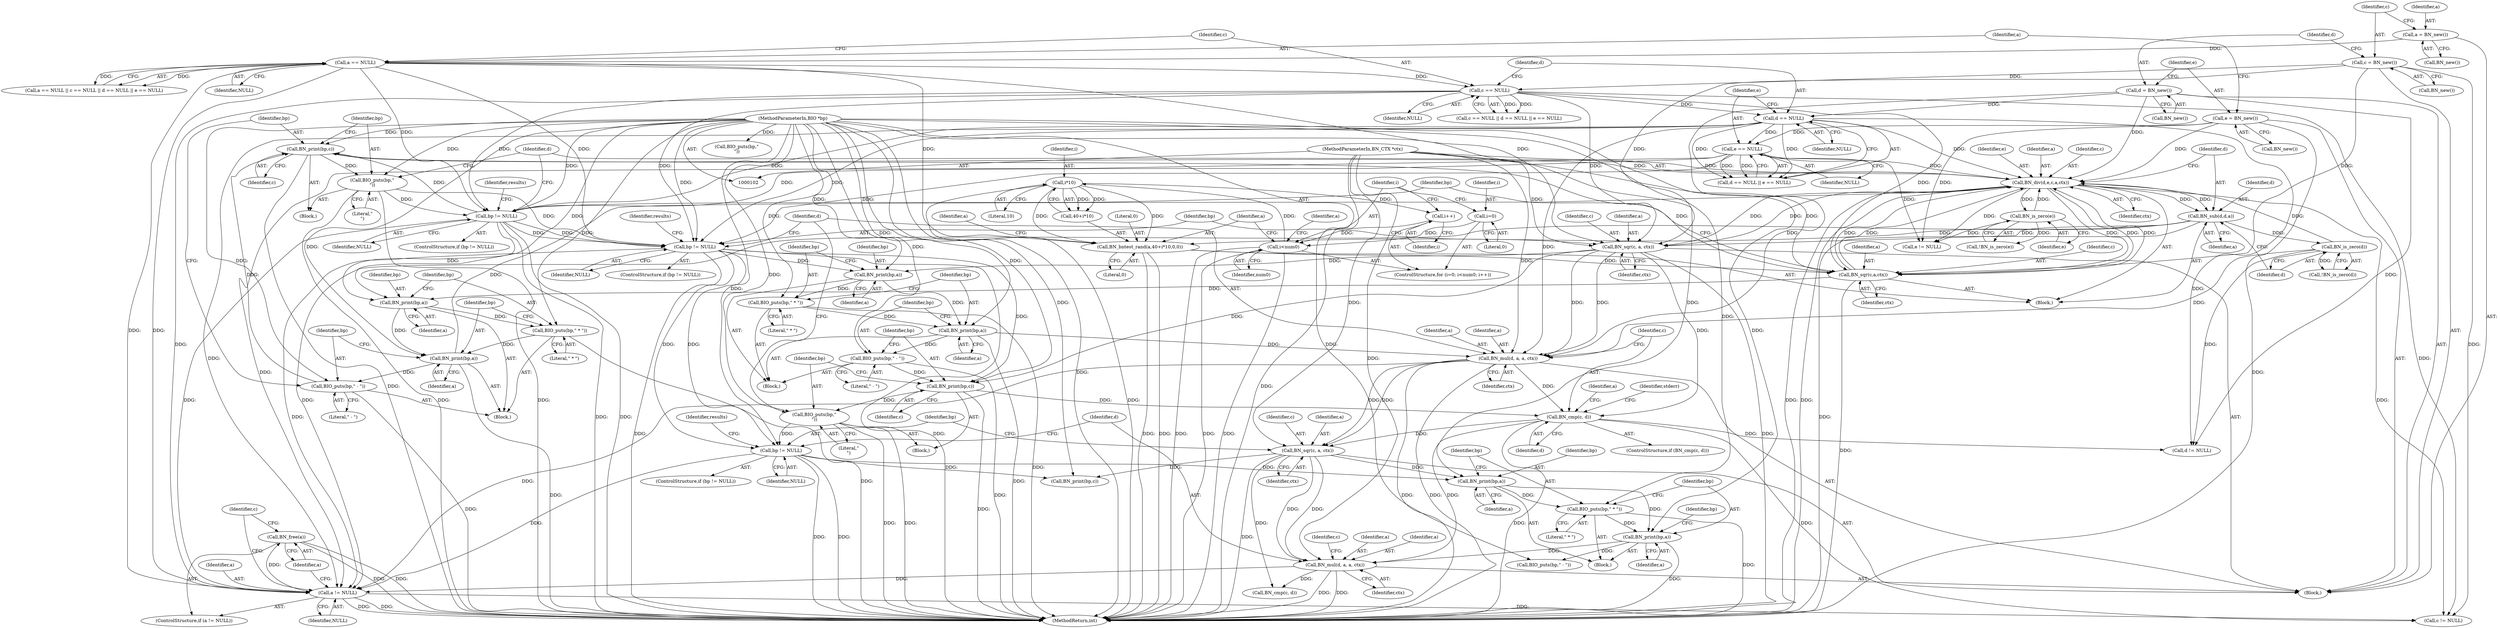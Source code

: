 digraph "0_openssl_a7a44ba55cb4f884c6bc9ceac90072dea38e66d0_3@API" {
"1000329" [label="(Call,BN_free(a))"];
"1000326" [label="(Call,a != NULL)"];
"1000307" [label="(Call,BN_mul(d, a, a, ctx))"];
"1000264" [label="(Call,BN_cmp(c, d))"];
"1000227" [label="(Call,BN_sqr(c, a, ctx))"];
"1000133" [label="(Call,c == NULL)"];
"1000118" [label="(Call,c = BN_new())"];
"1000129" [label="(Call,a == NULL)"];
"1000115" [label="(Call,a = BN_new())"];
"1000200" [label="(Call,BN_div(d,e,c,a,ctx))"];
"1000213" [label="(Call,BN_is_zero(d))"];
"1000206" [label="(Call,BN_sub(d,d,a))"];
"1000121" [label="(Call,d = BN_new())"];
"1000137" [label="(Call,d == NULL)"];
"1000124" [label="(Call,e = BN_new())"];
"1000216" [label="(Call,BN_is_zero(e))"];
"1000140" [label="(Call,e == NULL)"];
"1000169" [label="(Call,BN_sqr(c,a,ctx))"];
"1000155" [label="(Call,BN_bntest_rand(a,40+i*10,0,0))"];
"1000159" [label="(Call,i*10)"];
"1000149" [label="(Call,i<num0)"];
"1000152" [label="(Call,i++)"];
"1000146" [label="(Call,i=0)"];
"1000104" [label="(MethodParameterIn,BN_CTX *ctx)"];
"1000194" [label="(Call,BN_print(bp,c))"];
"1000191" [label="(Call,BIO_puts(bp,\" - \"))"];
"1000188" [label="(Call,BN_print(bp,a))"];
"1000185" [label="(Call,BIO_puts(bp,\" * \"))"];
"1000182" [label="(Call,BN_print(bp,a))"];
"1000174" [label="(Call,bp != NULL)"];
"1000197" [label="(Call,BIO_puts(bp,\"\n\"))"];
"1000103" [label="(MethodParameterIn,BIO *bp)"];
"1000252" [label="(Call,BN_print(bp,c))"];
"1000232" [label="(Call,bp != NULL)"];
"1000249" [label="(Call,BIO_puts(bp,\" - \"))"];
"1000246" [label="(Call,BN_print(bp,a))"];
"1000243" [label="(Call,BIO_puts(bp,\" * \"))"];
"1000240" [label="(Call,BN_print(bp,a))"];
"1000258" [label="(Call,BN_mul(d, a, a, ctx))"];
"1000276" [label="(Call,BN_sqr(c, a, ctx))"];
"1000295" [label="(Call,BN_print(bp,a))"];
"1000292" [label="(Call,BIO_puts(bp,\" * \"))"];
"1000289" [label="(Call,BN_print(bp,a))"];
"1000281" [label="(Call,bp != NULL)"];
"1000255" [label="(Call,BIO_puts(bp,\"\n\"))"];
"1000123" [label="(Call,BN_new())"];
"1000183" [label="(Identifier,bp)"];
"1000173" [label="(ControlStructure,if (bp != NULL))"];
"1000169" [label="(Call,BN_sqr(c,a,ctx))"];
"1000213" [label="(Call,BN_is_zero(d))"];
"1000137" [label="(Call,d == NULL)"];
"1000159" [label="(Call,i*10)"];
"1000141" [label="(Identifier,e)"];
"1000307" [label="(Call,BN_mul(d, a, a, ctx))"];
"1000296" [label="(Identifier,bp)"];
"1000191" [label="(Call,BIO_puts(bp,\" - \"))"];
"1000150" [label="(Identifier,i)"];
"1000156" [label="(Identifier,a)"];
"1000140" [label="(Call,e == NULL)"];
"1000311" [label="(Identifier,ctx)"];
"1000130" [label="(Identifier,a)"];
"1000162" [label="(Literal,0)"];
"1000206" [label="(Call,BN_sub(d,d,a))"];
"1000187" [label="(Literal,\" * \")"];
"1000244" [label="(Identifier,bp)"];
"1000196" [label="(Identifier,c)"];
"1000230" [label="(Identifier,ctx)"];
"1000330" [label="(Identifier,a)"];
"1000351" [label="(MethodReturn,int)"];
"1000212" [label="(Call,!BN_is_zero(d))"];
"1000185" [label="(Call,BIO_puts(bp,\" * \"))"];
"1000304" [label="(Call,BIO_puts(bp,\"\n\"))"];
"1000157" [label="(Call,40+i*10)"];
"1000139" [label="(Identifier,NULL)"];
"1000147" [label="(Identifier,i)"];
"1000287" [label="(Identifier,results)"];
"1000263" [label="(ControlStructure,if (BN_cmp(c, d)))"];
"1000129" [label="(Call,a == NULL)"];
"1000207" [label="(Identifier,d)"];
"1000193" [label="(Literal,\" - \")"];
"1000274" [label="(Identifier,a)"];
"1000281" [label="(Call,bp != NULL)"];
"1000199" [label="(Literal,\"\n\")"];
"1000288" [label="(Block,)"];
"1000280" [label="(ControlStructure,if (bp != NULL))"];
"1000131" [label="(Identifier,NULL)"];
"1000242" [label="(Identifier,a)"];
"1000117" [label="(Call,BN_new())"];
"1000276" [label="(Call,BN_sqr(c, a, ctx))"];
"1000298" [label="(Call,BIO_puts(bp,\" - \"))"];
"1000120" [label="(Call,BN_new())"];
"1000175" [label="(Identifier,bp)"];
"1000325" [label="(ControlStructure,if (a != NULL))"];
"1000194" [label="(Call,BN_print(bp,c))"];
"1000171" [label="(Identifier,a)"];
"1000163" [label="(Literal,0)"];
"1000190" [label="(Identifier,a)"];
"1000231" [label="(ControlStructure,if (bp != NULL))"];
"1000181" [label="(Block,)"];
"1000134" [label="(Identifier,c)"];
"1000217" [label="(Identifier,e)"];
"1000128" [label="(Call,a == NULL || c == NULL || d == NULL || e == NULL)"];
"1000247" [label="(Identifier,bp)"];
"1000259" [label="(Identifier,d)"];
"1000126" [label="(Call,BN_new())"];
"1000234" [label="(Identifier,NULL)"];
"1000250" [label="(Identifier,bp)"];
"1000299" [label="(Identifier,bp)"];
"1000265" [label="(Identifier,c)"];
"1000192" [label="(Identifier,bp)"];
"1000202" [label="(Identifier,e)"];
"1000229" [label="(Identifier,a)"];
"1000225" [label="(Identifier,a)"];
"1000186" [label="(Identifier,bp)"];
"1000292" [label="(Call,BIO_puts(bp,\" * \"))"];
"1000119" [label="(Identifier,c)"];
"1000215" [label="(Call,!BN_is_zero(e))"];
"1000248" [label="(Identifier,a)"];
"1000314" [label="(Identifier,c)"];
"1000241" [label="(Identifier,bp)"];
"1000295" [label="(Call,BN_print(bp,a))"];
"1000344" [label="(Call,e != NULL)"];
"1000148" [label="(Literal,0)"];
"1000208" [label="(Identifier,d)"];
"1000232" [label="(Call,bp != NULL)"];
"1000138" [label="(Identifier,d)"];
"1000266" [label="(Identifier,d)"];
"1000261" [label="(Identifier,a)"];
"1000145" [label="(ControlStructure,for (i=0; i<num0; i++))"];
"1000243" [label="(Call,BIO_puts(bp,\" * \"))"];
"1000269" [label="(Identifier,stderr)"];
"1000233" [label="(Identifier,bp)"];
"1000309" [label="(Identifier,a)"];
"1000103" [label="(MethodParameterIn,BIO *bp)"];
"1000151" [label="(Identifier,num0)"];
"1000118" [label="(Call,c = BN_new())"];
"1000308" [label="(Identifier,d)"];
"1000189" [label="(Identifier,bp)"];
"1000201" [label="(Identifier,d)"];
"1000262" [label="(Identifier,ctx)"];
"1000136" [label="(Call,d == NULL || e == NULL)"];
"1000257" [label="(Literal,\"\n\")"];
"1000132" [label="(Call,c == NULL || d == NULL || e == NULL)"];
"1000333" [label="(Identifier,c)"];
"1000166" [label="(Identifier,a)"];
"1000327" [label="(Identifier,a)"];
"1000135" [label="(Identifier,NULL)"];
"1000240" [label="(Call,BN_print(bp,a))"];
"1000209" [label="(Identifier,a)"];
"1000154" [label="(Block,)"];
"1000177" [label="(Block,)"];
"1000122" [label="(Identifier,d)"];
"1000105" [label="(Block,)"];
"1000246" [label="(Call,BN_print(bp,a))"];
"1000133" [label="(Call,c == NULL)"];
"1000253" [label="(Identifier,bp)"];
"1000238" [label="(Identifier,results)"];
"1000170" [label="(Identifier,c)"];
"1000277" [label="(Identifier,c)"];
"1000290" [label="(Identifier,bp)"];
"1000264" [label="(Call,BN_cmp(c, d))"];
"1000180" [label="(Identifier,results)"];
"1000297" [label="(Identifier,a)"];
"1000146" [label="(Call,i=0)"];
"1000205" [label="(Identifier,ctx)"];
"1000116" [label="(Identifier,a)"];
"1000161" [label="(Literal,10)"];
"1000254" [label="(Identifier,c)"];
"1000204" [label="(Identifier,a)"];
"1000249" [label="(Call,BIO_puts(bp,\" - \"))"];
"1000235" [label="(Block,)"];
"1000289" [label="(Call,BN_print(bp,a))"];
"1000310" [label="(Identifier,a)"];
"1000256" [label="(Identifier,bp)"];
"1000104" [label="(MethodParameterIn,BN_CTX *ctx)"];
"1000301" [label="(Call,BN_print(bp,c))"];
"1000203" [label="(Identifier,c)"];
"1000172" [label="(Identifier,ctx)"];
"1000283" [label="(Identifier,NULL)"];
"1000332" [label="(Call,c != NULL)"];
"1000155" [label="(Call,BN_bntest_rand(a,40+i*10,0,0))"];
"1000153" [label="(Identifier,i)"];
"1000251" [label="(Literal,\" - \")"];
"1000313" [label="(Call,BN_cmp(c, d))"];
"1000214" [label="(Identifier,d)"];
"1000174" [label="(Call,bp != NULL)"];
"1000152" [label="(Call,i++)"];
"1000326" [label="(Call,a != NULL)"];
"1000198" [label="(Identifier,bp)"];
"1000115" [label="(Call,a = BN_new())"];
"1000125" [label="(Identifier,e)"];
"1000255" [label="(Call,BIO_puts(bp,\"\n\"))"];
"1000121" [label="(Call,d = BN_new())"];
"1000160" [label="(Identifier,i)"];
"1000195" [label="(Identifier,bp)"];
"1000176" [label="(Identifier,NULL)"];
"1000239" [label="(Block,)"];
"1000279" [label="(Identifier,ctx)"];
"1000329" [label="(Call,BN_free(a))"];
"1000188" [label="(Call,BN_print(bp,a))"];
"1000200" [label="(Call,BN_div(d,e,c,a,ctx))"];
"1000278" [label="(Identifier,a)"];
"1000328" [label="(Identifier,NULL)"];
"1000294" [label="(Literal,\" * \")"];
"1000282" [label="(Identifier,bp)"];
"1000338" [label="(Call,d != NULL)"];
"1000228" [label="(Identifier,c)"];
"1000258" [label="(Call,BN_mul(d, a, a, ctx))"];
"1000149" [label="(Call,i<num0)"];
"1000252" [label="(Call,BN_print(bp,c))"];
"1000293" [label="(Identifier,bp)"];
"1000291" [label="(Identifier,a)"];
"1000245" [label="(Literal,\" * \")"];
"1000142" [label="(Identifier,NULL)"];
"1000260" [label="(Identifier,a)"];
"1000197" [label="(Call,BIO_puts(bp,\"\n\"))"];
"1000182" [label="(Call,BN_print(bp,a))"];
"1000227" [label="(Call,BN_sqr(c, a, ctx))"];
"1000216" [label="(Call,BN_is_zero(e))"];
"1000124" [label="(Call,e = BN_new())"];
"1000184" [label="(Identifier,a)"];
"1000329" -> "1000325"  [label="AST: "];
"1000329" -> "1000330"  [label="CFG: "];
"1000330" -> "1000329"  [label="AST: "];
"1000333" -> "1000329"  [label="CFG: "];
"1000329" -> "1000351"  [label="DDG: "];
"1000329" -> "1000351"  [label="DDG: "];
"1000326" -> "1000329"  [label="DDG: "];
"1000326" -> "1000325"  [label="AST: "];
"1000326" -> "1000328"  [label="CFG: "];
"1000327" -> "1000326"  [label="AST: "];
"1000328" -> "1000326"  [label="AST: "];
"1000330" -> "1000326"  [label="CFG: "];
"1000333" -> "1000326"  [label="CFG: "];
"1000326" -> "1000351"  [label="DDG: "];
"1000326" -> "1000351"  [label="DDG: "];
"1000307" -> "1000326"  [label="DDG: "];
"1000206" -> "1000326"  [label="DDG: "];
"1000258" -> "1000326"  [label="DDG: "];
"1000129" -> "1000326"  [label="DDG: "];
"1000129" -> "1000326"  [label="DDG: "];
"1000140" -> "1000326"  [label="DDG: "];
"1000137" -> "1000326"  [label="DDG: "];
"1000174" -> "1000326"  [label="DDG: "];
"1000133" -> "1000326"  [label="DDG: "];
"1000232" -> "1000326"  [label="DDG: "];
"1000281" -> "1000326"  [label="DDG: "];
"1000326" -> "1000332"  [label="DDG: "];
"1000307" -> "1000105"  [label="AST: "];
"1000307" -> "1000311"  [label="CFG: "];
"1000308" -> "1000307"  [label="AST: "];
"1000309" -> "1000307"  [label="AST: "];
"1000310" -> "1000307"  [label="AST: "];
"1000311" -> "1000307"  [label="AST: "];
"1000314" -> "1000307"  [label="CFG: "];
"1000307" -> "1000351"  [label="DDG: "];
"1000307" -> "1000351"  [label="DDG: "];
"1000264" -> "1000307"  [label="DDG: "];
"1000276" -> "1000307"  [label="DDG: "];
"1000276" -> "1000307"  [label="DDG: "];
"1000295" -> "1000307"  [label="DDG: "];
"1000104" -> "1000307"  [label="DDG: "];
"1000307" -> "1000313"  [label="DDG: "];
"1000264" -> "1000263"  [label="AST: "];
"1000264" -> "1000266"  [label="CFG: "];
"1000265" -> "1000264"  [label="AST: "];
"1000266" -> "1000264"  [label="AST: "];
"1000269" -> "1000264"  [label="CFG: "];
"1000274" -> "1000264"  [label="CFG: "];
"1000264" -> "1000351"  [label="DDG: "];
"1000227" -> "1000264"  [label="DDG: "];
"1000252" -> "1000264"  [label="DDG: "];
"1000258" -> "1000264"  [label="DDG: "];
"1000264" -> "1000276"  [label="DDG: "];
"1000264" -> "1000332"  [label="DDG: "];
"1000264" -> "1000338"  [label="DDG: "];
"1000227" -> "1000105"  [label="AST: "];
"1000227" -> "1000230"  [label="CFG: "];
"1000228" -> "1000227"  [label="AST: "];
"1000229" -> "1000227"  [label="AST: "];
"1000230" -> "1000227"  [label="AST: "];
"1000233" -> "1000227"  [label="CFG: "];
"1000227" -> "1000351"  [label="DDG: "];
"1000133" -> "1000227"  [label="DDG: "];
"1000200" -> "1000227"  [label="DDG: "];
"1000200" -> "1000227"  [label="DDG: "];
"1000118" -> "1000227"  [label="DDG: "];
"1000129" -> "1000227"  [label="DDG: "];
"1000206" -> "1000227"  [label="DDG: "];
"1000104" -> "1000227"  [label="DDG: "];
"1000227" -> "1000240"  [label="DDG: "];
"1000227" -> "1000252"  [label="DDG: "];
"1000227" -> "1000258"  [label="DDG: "];
"1000227" -> "1000258"  [label="DDG: "];
"1000133" -> "1000132"  [label="AST: "];
"1000133" -> "1000135"  [label="CFG: "];
"1000134" -> "1000133"  [label="AST: "];
"1000135" -> "1000133"  [label="AST: "];
"1000138" -> "1000133"  [label="CFG: "];
"1000132" -> "1000133"  [label="CFG: "];
"1000133" -> "1000132"  [label="DDG: "];
"1000133" -> "1000132"  [label="DDG: "];
"1000118" -> "1000133"  [label="DDG: "];
"1000129" -> "1000133"  [label="DDG: "];
"1000133" -> "1000137"  [label="DDG: "];
"1000133" -> "1000169"  [label="DDG: "];
"1000133" -> "1000174"  [label="DDG: "];
"1000133" -> "1000232"  [label="DDG: "];
"1000133" -> "1000332"  [label="DDG: "];
"1000118" -> "1000105"  [label="AST: "];
"1000118" -> "1000120"  [label="CFG: "];
"1000119" -> "1000118"  [label="AST: "];
"1000120" -> "1000118"  [label="AST: "];
"1000122" -> "1000118"  [label="CFG: "];
"1000118" -> "1000169"  [label="DDG: "];
"1000118" -> "1000332"  [label="DDG: "];
"1000129" -> "1000128"  [label="AST: "];
"1000129" -> "1000131"  [label="CFG: "];
"1000130" -> "1000129"  [label="AST: "];
"1000131" -> "1000129"  [label="AST: "];
"1000134" -> "1000129"  [label="CFG: "];
"1000128" -> "1000129"  [label="CFG: "];
"1000129" -> "1000128"  [label="DDG: "];
"1000129" -> "1000128"  [label="DDG: "];
"1000115" -> "1000129"  [label="DDG: "];
"1000129" -> "1000155"  [label="DDG: "];
"1000129" -> "1000174"  [label="DDG: "];
"1000129" -> "1000232"  [label="DDG: "];
"1000115" -> "1000105"  [label="AST: "];
"1000115" -> "1000117"  [label="CFG: "];
"1000116" -> "1000115"  [label="AST: "];
"1000117" -> "1000115"  [label="AST: "];
"1000119" -> "1000115"  [label="CFG: "];
"1000200" -> "1000154"  [label="AST: "];
"1000200" -> "1000205"  [label="CFG: "];
"1000201" -> "1000200"  [label="AST: "];
"1000202" -> "1000200"  [label="AST: "];
"1000203" -> "1000200"  [label="AST: "];
"1000204" -> "1000200"  [label="AST: "];
"1000205" -> "1000200"  [label="AST: "];
"1000207" -> "1000200"  [label="CFG: "];
"1000200" -> "1000351"  [label="DDG: "];
"1000200" -> "1000351"  [label="DDG: "];
"1000200" -> "1000169"  [label="DDG: "];
"1000200" -> "1000169"  [label="DDG: "];
"1000213" -> "1000200"  [label="DDG: "];
"1000121" -> "1000200"  [label="DDG: "];
"1000137" -> "1000200"  [label="DDG: "];
"1000124" -> "1000200"  [label="DDG: "];
"1000216" -> "1000200"  [label="DDG: "];
"1000140" -> "1000200"  [label="DDG: "];
"1000169" -> "1000200"  [label="DDG: "];
"1000169" -> "1000200"  [label="DDG: "];
"1000169" -> "1000200"  [label="DDG: "];
"1000194" -> "1000200"  [label="DDG: "];
"1000188" -> "1000200"  [label="DDG: "];
"1000104" -> "1000200"  [label="DDG: "];
"1000200" -> "1000206"  [label="DDG: "];
"1000200" -> "1000206"  [label="DDG: "];
"1000200" -> "1000216"  [label="DDG: "];
"1000200" -> "1000332"  [label="DDG: "];
"1000200" -> "1000344"  [label="DDG: "];
"1000213" -> "1000212"  [label="AST: "];
"1000213" -> "1000214"  [label="CFG: "];
"1000214" -> "1000213"  [label="AST: "];
"1000212" -> "1000213"  [label="CFG: "];
"1000213" -> "1000212"  [label="DDG: "];
"1000206" -> "1000213"  [label="DDG: "];
"1000213" -> "1000258"  [label="DDG: "];
"1000213" -> "1000338"  [label="DDG: "];
"1000206" -> "1000154"  [label="AST: "];
"1000206" -> "1000209"  [label="CFG: "];
"1000207" -> "1000206"  [label="AST: "];
"1000208" -> "1000206"  [label="AST: "];
"1000209" -> "1000206"  [label="AST: "];
"1000214" -> "1000206"  [label="CFG: "];
"1000206" -> "1000351"  [label="DDG: "];
"1000206" -> "1000155"  [label="DDG: "];
"1000121" -> "1000105"  [label="AST: "];
"1000121" -> "1000123"  [label="CFG: "];
"1000122" -> "1000121"  [label="AST: "];
"1000123" -> "1000121"  [label="AST: "];
"1000125" -> "1000121"  [label="CFG: "];
"1000121" -> "1000137"  [label="DDG: "];
"1000121" -> "1000258"  [label="DDG: "];
"1000121" -> "1000338"  [label="DDG: "];
"1000137" -> "1000136"  [label="AST: "];
"1000137" -> "1000139"  [label="CFG: "];
"1000138" -> "1000137"  [label="AST: "];
"1000139" -> "1000137"  [label="AST: "];
"1000141" -> "1000137"  [label="CFG: "];
"1000136" -> "1000137"  [label="CFG: "];
"1000137" -> "1000136"  [label="DDG: "];
"1000137" -> "1000136"  [label="DDG: "];
"1000137" -> "1000140"  [label="DDG: "];
"1000137" -> "1000174"  [label="DDG: "];
"1000137" -> "1000232"  [label="DDG: "];
"1000137" -> "1000258"  [label="DDG: "];
"1000137" -> "1000338"  [label="DDG: "];
"1000124" -> "1000105"  [label="AST: "];
"1000124" -> "1000126"  [label="CFG: "];
"1000125" -> "1000124"  [label="AST: "];
"1000126" -> "1000124"  [label="AST: "];
"1000130" -> "1000124"  [label="CFG: "];
"1000124" -> "1000351"  [label="DDG: "];
"1000124" -> "1000140"  [label="DDG: "];
"1000124" -> "1000344"  [label="DDG: "];
"1000216" -> "1000215"  [label="AST: "];
"1000216" -> "1000217"  [label="CFG: "];
"1000217" -> "1000216"  [label="AST: "];
"1000215" -> "1000216"  [label="CFG: "];
"1000216" -> "1000215"  [label="DDG: "];
"1000216" -> "1000344"  [label="DDG: "];
"1000140" -> "1000136"  [label="AST: "];
"1000140" -> "1000142"  [label="CFG: "];
"1000141" -> "1000140"  [label="AST: "];
"1000142" -> "1000140"  [label="AST: "];
"1000136" -> "1000140"  [label="CFG: "];
"1000140" -> "1000136"  [label="DDG: "];
"1000140" -> "1000136"  [label="DDG: "];
"1000140" -> "1000174"  [label="DDG: "];
"1000140" -> "1000232"  [label="DDG: "];
"1000140" -> "1000344"  [label="DDG: "];
"1000169" -> "1000154"  [label="AST: "];
"1000169" -> "1000172"  [label="CFG: "];
"1000170" -> "1000169"  [label="AST: "];
"1000171" -> "1000169"  [label="AST: "];
"1000172" -> "1000169"  [label="AST: "];
"1000175" -> "1000169"  [label="CFG: "];
"1000169" -> "1000351"  [label="DDG: "];
"1000155" -> "1000169"  [label="DDG: "];
"1000104" -> "1000169"  [label="DDG: "];
"1000169" -> "1000182"  [label="DDG: "];
"1000169" -> "1000194"  [label="DDG: "];
"1000155" -> "1000154"  [label="AST: "];
"1000155" -> "1000163"  [label="CFG: "];
"1000156" -> "1000155"  [label="AST: "];
"1000157" -> "1000155"  [label="AST: "];
"1000162" -> "1000155"  [label="AST: "];
"1000163" -> "1000155"  [label="AST: "];
"1000166" -> "1000155"  [label="CFG: "];
"1000155" -> "1000351"  [label="DDG: "];
"1000155" -> "1000351"  [label="DDG: "];
"1000159" -> "1000155"  [label="DDG: "];
"1000159" -> "1000155"  [label="DDG: "];
"1000159" -> "1000157"  [label="AST: "];
"1000159" -> "1000161"  [label="CFG: "];
"1000160" -> "1000159"  [label="AST: "];
"1000161" -> "1000159"  [label="AST: "];
"1000157" -> "1000159"  [label="CFG: "];
"1000159" -> "1000351"  [label="DDG: "];
"1000159" -> "1000152"  [label="DDG: "];
"1000159" -> "1000157"  [label="DDG: "];
"1000159" -> "1000157"  [label="DDG: "];
"1000149" -> "1000159"  [label="DDG: "];
"1000149" -> "1000145"  [label="AST: "];
"1000149" -> "1000151"  [label="CFG: "];
"1000150" -> "1000149"  [label="AST: "];
"1000151" -> "1000149"  [label="AST: "];
"1000156" -> "1000149"  [label="CFG: "];
"1000225" -> "1000149"  [label="CFG: "];
"1000149" -> "1000351"  [label="DDG: "];
"1000149" -> "1000351"  [label="DDG: "];
"1000149" -> "1000351"  [label="DDG: "];
"1000152" -> "1000149"  [label="DDG: "];
"1000146" -> "1000149"  [label="DDG: "];
"1000152" -> "1000145"  [label="AST: "];
"1000152" -> "1000153"  [label="CFG: "];
"1000153" -> "1000152"  [label="AST: "];
"1000150" -> "1000152"  [label="CFG: "];
"1000146" -> "1000145"  [label="AST: "];
"1000146" -> "1000148"  [label="CFG: "];
"1000147" -> "1000146"  [label="AST: "];
"1000148" -> "1000146"  [label="AST: "];
"1000150" -> "1000146"  [label="CFG: "];
"1000104" -> "1000102"  [label="AST: "];
"1000104" -> "1000351"  [label="DDG: "];
"1000104" -> "1000258"  [label="DDG: "];
"1000104" -> "1000276"  [label="DDG: "];
"1000194" -> "1000177"  [label="AST: "];
"1000194" -> "1000196"  [label="CFG: "];
"1000195" -> "1000194"  [label="AST: "];
"1000196" -> "1000194"  [label="AST: "];
"1000198" -> "1000194"  [label="CFG: "];
"1000194" -> "1000351"  [label="DDG: "];
"1000191" -> "1000194"  [label="DDG: "];
"1000174" -> "1000194"  [label="DDG: "];
"1000103" -> "1000194"  [label="DDG: "];
"1000194" -> "1000197"  [label="DDG: "];
"1000191" -> "1000181"  [label="AST: "];
"1000191" -> "1000193"  [label="CFG: "];
"1000192" -> "1000191"  [label="AST: "];
"1000193" -> "1000191"  [label="AST: "];
"1000195" -> "1000191"  [label="CFG: "];
"1000191" -> "1000351"  [label="DDG: "];
"1000188" -> "1000191"  [label="DDG: "];
"1000103" -> "1000191"  [label="DDG: "];
"1000188" -> "1000181"  [label="AST: "];
"1000188" -> "1000190"  [label="CFG: "];
"1000189" -> "1000188"  [label="AST: "];
"1000190" -> "1000188"  [label="AST: "];
"1000192" -> "1000188"  [label="CFG: "];
"1000188" -> "1000351"  [label="DDG: "];
"1000185" -> "1000188"  [label="DDG: "];
"1000103" -> "1000188"  [label="DDG: "];
"1000182" -> "1000188"  [label="DDG: "];
"1000185" -> "1000181"  [label="AST: "];
"1000185" -> "1000187"  [label="CFG: "];
"1000186" -> "1000185"  [label="AST: "];
"1000187" -> "1000185"  [label="AST: "];
"1000189" -> "1000185"  [label="CFG: "];
"1000185" -> "1000351"  [label="DDG: "];
"1000182" -> "1000185"  [label="DDG: "];
"1000103" -> "1000185"  [label="DDG: "];
"1000182" -> "1000181"  [label="AST: "];
"1000182" -> "1000184"  [label="CFG: "];
"1000183" -> "1000182"  [label="AST: "];
"1000184" -> "1000182"  [label="AST: "];
"1000186" -> "1000182"  [label="CFG: "];
"1000174" -> "1000182"  [label="DDG: "];
"1000103" -> "1000182"  [label="DDG: "];
"1000174" -> "1000173"  [label="AST: "];
"1000174" -> "1000176"  [label="CFG: "];
"1000175" -> "1000174"  [label="AST: "];
"1000176" -> "1000174"  [label="AST: "];
"1000180" -> "1000174"  [label="CFG: "];
"1000201" -> "1000174"  [label="CFG: "];
"1000174" -> "1000351"  [label="DDG: "];
"1000174" -> "1000351"  [label="DDG: "];
"1000197" -> "1000174"  [label="DDG: "];
"1000103" -> "1000174"  [label="DDG: "];
"1000174" -> "1000232"  [label="DDG: "];
"1000174" -> "1000232"  [label="DDG: "];
"1000197" -> "1000177"  [label="AST: "];
"1000197" -> "1000199"  [label="CFG: "];
"1000198" -> "1000197"  [label="AST: "];
"1000199" -> "1000197"  [label="AST: "];
"1000201" -> "1000197"  [label="CFG: "];
"1000197" -> "1000351"  [label="DDG: "];
"1000197" -> "1000351"  [label="DDG: "];
"1000103" -> "1000197"  [label="DDG: "];
"1000197" -> "1000232"  [label="DDG: "];
"1000103" -> "1000102"  [label="AST: "];
"1000103" -> "1000351"  [label="DDG: "];
"1000103" -> "1000232"  [label="DDG: "];
"1000103" -> "1000240"  [label="DDG: "];
"1000103" -> "1000243"  [label="DDG: "];
"1000103" -> "1000246"  [label="DDG: "];
"1000103" -> "1000249"  [label="DDG: "];
"1000103" -> "1000252"  [label="DDG: "];
"1000103" -> "1000255"  [label="DDG: "];
"1000103" -> "1000281"  [label="DDG: "];
"1000103" -> "1000289"  [label="DDG: "];
"1000103" -> "1000292"  [label="DDG: "];
"1000103" -> "1000295"  [label="DDG: "];
"1000103" -> "1000298"  [label="DDG: "];
"1000103" -> "1000301"  [label="DDG: "];
"1000103" -> "1000304"  [label="DDG: "];
"1000252" -> "1000235"  [label="AST: "];
"1000252" -> "1000254"  [label="CFG: "];
"1000253" -> "1000252"  [label="AST: "];
"1000254" -> "1000252"  [label="AST: "];
"1000256" -> "1000252"  [label="CFG: "];
"1000252" -> "1000351"  [label="DDG: "];
"1000232" -> "1000252"  [label="DDG: "];
"1000249" -> "1000252"  [label="DDG: "];
"1000252" -> "1000255"  [label="DDG: "];
"1000232" -> "1000231"  [label="AST: "];
"1000232" -> "1000234"  [label="CFG: "];
"1000233" -> "1000232"  [label="AST: "];
"1000234" -> "1000232"  [label="AST: "];
"1000238" -> "1000232"  [label="CFG: "];
"1000259" -> "1000232"  [label="CFG: "];
"1000232" -> "1000351"  [label="DDG: "];
"1000232" -> "1000351"  [label="DDG: "];
"1000232" -> "1000240"  [label="DDG: "];
"1000232" -> "1000281"  [label="DDG: "];
"1000232" -> "1000281"  [label="DDG: "];
"1000249" -> "1000239"  [label="AST: "];
"1000249" -> "1000251"  [label="CFG: "];
"1000250" -> "1000249"  [label="AST: "];
"1000251" -> "1000249"  [label="AST: "];
"1000253" -> "1000249"  [label="CFG: "];
"1000249" -> "1000351"  [label="DDG: "];
"1000246" -> "1000249"  [label="DDG: "];
"1000246" -> "1000239"  [label="AST: "];
"1000246" -> "1000248"  [label="CFG: "];
"1000247" -> "1000246"  [label="AST: "];
"1000248" -> "1000246"  [label="AST: "];
"1000250" -> "1000246"  [label="CFG: "];
"1000246" -> "1000351"  [label="DDG: "];
"1000243" -> "1000246"  [label="DDG: "];
"1000240" -> "1000246"  [label="DDG: "];
"1000246" -> "1000258"  [label="DDG: "];
"1000243" -> "1000239"  [label="AST: "];
"1000243" -> "1000245"  [label="CFG: "];
"1000244" -> "1000243"  [label="AST: "];
"1000245" -> "1000243"  [label="AST: "];
"1000247" -> "1000243"  [label="CFG: "];
"1000243" -> "1000351"  [label="DDG: "];
"1000240" -> "1000243"  [label="DDG: "];
"1000240" -> "1000239"  [label="AST: "];
"1000240" -> "1000242"  [label="CFG: "];
"1000241" -> "1000240"  [label="AST: "];
"1000242" -> "1000240"  [label="AST: "];
"1000244" -> "1000240"  [label="CFG: "];
"1000258" -> "1000105"  [label="AST: "];
"1000258" -> "1000262"  [label="CFG: "];
"1000259" -> "1000258"  [label="AST: "];
"1000260" -> "1000258"  [label="AST: "];
"1000261" -> "1000258"  [label="AST: "];
"1000262" -> "1000258"  [label="AST: "];
"1000265" -> "1000258"  [label="CFG: "];
"1000258" -> "1000351"  [label="DDG: "];
"1000258" -> "1000351"  [label="DDG: "];
"1000258" -> "1000276"  [label="DDG: "];
"1000258" -> "1000276"  [label="DDG: "];
"1000276" -> "1000105"  [label="AST: "];
"1000276" -> "1000279"  [label="CFG: "];
"1000277" -> "1000276"  [label="AST: "];
"1000278" -> "1000276"  [label="AST: "];
"1000279" -> "1000276"  [label="AST: "];
"1000282" -> "1000276"  [label="CFG: "];
"1000276" -> "1000351"  [label="DDG: "];
"1000276" -> "1000289"  [label="DDG: "];
"1000276" -> "1000301"  [label="DDG: "];
"1000276" -> "1000313"  [label="DDG: "];
"1000295" -> "1000288"  [label="AST: "];
"1000295" -> "1000297"  [label="CFG: "];
"1000296" -> "1000295"  [label="AST: "];
"1000297" -> "1000295"  [label="AST: "];
"1000299" -> "1000295"  [label="CFG: "];
"1000295" -> "1000351"  [label="DDG: "];
"1000292" -> "1000295"  [label="DDG: "];
"1000289" -> "1000295"  [label="DDG: "];
"1000295" -> "1000298"  [label="DDG: "];
"1000292" -> "1000288"  [label="AST: "];
"1000292" -> "1000294"  [label="CFG: "];
"1000293" -> "1000292"  [label="AST: "];
"1000294" -> "1000292"  [label="AST: "];
"1000296" -> "1000292"  [label="CFG: "];
"1000292" -> "1000351"  [label="DDG: "];
"1000289" -> "1000292"  [label="DDG: "];
"1000289" -> "1000288"  [label="AST: "];
"1000289" -> "1000291"  [label="CFG: "];
"1000290" -> "1000289"  [label="AST: "];
"1000291" -> "1000289"  [label="AST: "];
"1000293" -> "1000289"  [label="CFG: "];
"1000281" -> "1000289"  [label="DDG: "];
"1000281" -> "1000280"  [label="AST: "];
"1000281" -> "1000283"  [label="CFG: "];
"1000282" -> "1000281"  [label="AST: "];
"1000283" -> "1000281"  [label="AST: "];
"1000287" -> "1000281"  [label="CFG: "];
"1000308" -> "1000281"  [label="CFG: "];
"1000281" -> "1000351"  [label="DDG: "];
"1000281" -> "1000351"  [label="DDG: "];
"1000255" -> "1000281"  [label="DDG: "];
"1000281" -> "1000301"  [label="DDG: "];
"1000255" -> "1000235"  [label="AST: "];
"1000255" -> "1000257"  [label="CFG: "];
"1000256" -> "1000255"  [label="AST: "];
"1000257" -> "1000255"  [label="AST: "];
"1000259" -> "1000255"  [label="CFG: "];
"1000255" -> "1000351"  [label="DDG: "];
"1000255" -> "1000351"  [label="DDG: "];
}
